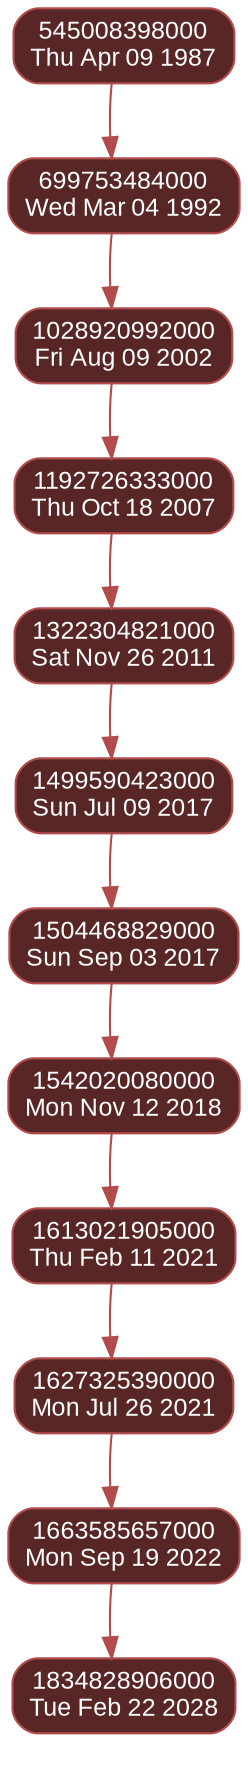 digraph timeline {
    node [fontname="Arial"; fontsize="12";];
    edge [fontname="Arial"; fontsize="12";];
    bgcolor="transparent";
    comment=" ";
    fontname="Arial";
    fontsize="12";
    label=" ";
    rankdir="TD";
    ranksep="0.5";
    tooltip=" ";
    1 [class="event td408927559ee23e3"; color="#B24C4CFF"; fillcolor="#592626FF"; fontcolor="#FFFFFFFF"; id="Z1987-04-09-0"; label=<545008398000<BR ALIGN="CENTER"/>Thu Apr 09 1987>; penwidth="1"; shape="box"; style="solid,rounded,filled"; tooltip="-23h -13m -18s seit Thu Apr 09 1987\n38y 77d her"; ts="544924800000";];
    2 [class="event td408927559ee23e3"; color="#B24C4CFF"; fillcolor="#592626FF"; fontcolor="#FFFFFFFF"; id="Z1992-03-04-0"; label=<699753484000<BR ALIGN="CENTER"/>Wed Mar 04 1992>; penwidth="1"; shape="box"; style="solid,rounded,filled"; tooltip="4y 330d 46m 42s seit Thu Apr 09 1987\n33y 111d her"; ts="699667200000";];
    3 [class="event td408927559ee23e3"; color="#B24C4CFF"; fillcolor="#592626FF"; fontcolor="#FFFFFFFF"; id="Z2002-08-09-0"; label=<1028920992000<BR ALIGN="CENTER"/>Fri Aug 09 2002>; penwidth="1"; shape="box"; style="solid,rounded,filled"; tooltip="15y 125d 46m 42s seit Thu Apr 09 1987\n22y 316d her"; ts="1028851200000";];
    4 [class="event td408927559ee23e3"; color="#B24C4CFF"; fillcolor="#592626FF"; fontcolor="#FFFFFFFF"; id="Z2007-10-18-0"; label=<1192726333000<BR ALIGN="CENTER"/>Thu Oct 18 2007>; penwidth="1"; shape="box"; style="solid,rounded,filled"; tooltip="20y 196d 46m 42s seit Thu Apr 09 1987\n17y 245d her"; ts="1192665600000";];
    5 [class="event td408927559ee23e3"; color="#B24C4CFF"; fillcolor="#592626FF"; fontcolor="#FFFFFFFF"; id="Z2011-11-26-0"; label=<1322304821000<BR ALIGN="CENTER"/>Sat Nov 26 2011>; penwidth="1"; shape="box"; style="solid,rounded,filled"; tooltip="24y 236d 46m 42s seit Thu Apr 09 1987\n13y 205d her"; ts="1322265600000";];
    6 [class="event td408927559ee23e3"; color="#B24C4CFF"; fillcolor="#592626FF"; fontcolor="#FFFFFFFF"; id="Z2017-07-09-0"; label=<1499590423000<BR ALIGN="CENTER"/>Sun Jul 09 2017>; penwidth="1"; shape="box"; style="solid,rounded,filled"; tooltip="30y 98d 46m 42s seit Thu Apr 09 1987\n7y 343d her"; ts="1499558400000";];
    7 [class="event td408927559ee23e3"; color="#B24C4CFF"; fillcolor="#592626FF"; fontcolor="#FFFFFFFF"; id="Z2017-09-03-0"; label=<1504468829000<BR ALIGN="CENTER"/>Sun Sep 03 2017>; penwidth="1"; shape="box"; style="solid,rounded,filled"; tooltip="30y 154d 46m 42s seit Thu Apr 09 1987\n7y 287d her"; ts="1504396800000";];
    8 [class="event td408927559ee23e3"; color="#B24C4CFF"; fillcolor="#592626FF"; fontcolor="#FFFFFFFF"; id="Z2018-11-12-0"; label=<1542020080000<BR ALIGN="CENTER"/>Mon Nov 12 2018>; penwidth="1"; shape="box"; style="solid,rounded,filled"; tooltip="31y 224d 46m 42s seit Thu Apr 09 1987\n6y 217d her"; ts="1541980800000";];
    9 [class="event td408927559ee23e3"; color="#B24C4CFF"; fillcolor="#592626FF"; fontcolor="#FFFFFFFF"; id="Z2021-02-11-0"; label=<1613021905000<BR ALIGN="CENTER"/>Thu Feb 11 2021>; penwidth="1"; shape="box"; style="solid,rounded,filled"; tooltip="33y 316d 46m 42s seit Thu Apr 09 1987\n4y 125d her"; ts="1613001600000";];
    10 [class="event td408927559ee23e3"; color="#B24C4CFF"; fillcolor="#592626FF"; fontcolor="#FFFFFFFF"; id="Z2021-07-26-0"; label=<1627325390000<BR ALIGN="CENTER"/>Mon Jul 26 2021>; penwidth="1"; shape="box"; style="solid,rounded,filled"; tooltip="34y 116d 46m 42s seit Thu Apr 09 1987\n3y 325d her"; ts="1627257600000";];
    11 [class="event td408927559ee23e3"; color="#B24C4CFF"; fillcolor="#592626FF"; fontcolor="#FFFFFFFF"; id="Z2022-09-19-0"; label=<1663585657000<BR ALIGN="CENTER"/>Mon Sep 19 2022>; penwidth="1"; shape="box"; style="solid,rounded,filled"; tooltip="35y 171d 46m 42s seit Thu Apr 09 1987\n2y 270d her"; ts="1663545600000";];
    12 [class="event td408927559ee23e3"; color="#B24C4CFF"; fillcolor="#592626FF"; fontcolor="#FFFFFFFF"; id="Z2028-02-22-0"; label=<1834828906000<BR ALIGN="CENTER"/>Tue Feb 22 2028>; penwidth="1"; shape="box"; style="solid,rounded,filled"; tooltip="40y 328d 46m 42s seit Thu Apr 09 1987\n-2y -252d her"; ts="1834790400000";];
    1 -> 2 [color="#B24C4CFF"; penwidth="1"; samehead="document"; sametail="document"; style="solid"; tooltip="4y 331d passed";];
    2 -> 3 [color="#B24C4CFF"; penwidth="1"; samehead="document"; sametail="document"; style="solid"; tooltip="10y 160d passed";];
    3 -> 4 [color="#B24C4CFF"; penwidth="1"; samehead="document"; sametail="document"; style="solid"; tooltip="5y 71d passed";];
    4 -> 5 [color="#B24C4CFF"; penwidth="1"; samehead="document"; sametail="document"; style="solid"; tooltip="4y 40d passed";];
    5 -> 6 [color="#B24C4CFF"; penwidth="1"; samehead="document"; sametail="document"; style="solid"; tooltip="5y 227d passed";];
    6 -> 7 [color="#B24C4CFF"; penwidth="1"; samehead="document"; sametail="document"; style="solid"; tooltip="56d passed";];
    7 -> 8 [color="#B24C4CFF"; penwidth="1"; samehead="document"; sametail="document"; style="solid"; tooltip="1y 70d passed";];
    8 -> 9 [color="#B24C4CFF"; penwidth="1"; samehead="document"; sametail="document"; style="solid"; tooltip="2y 92d passed";];
    9 -> 10 [color="#B24C4CFF"; penwidth="1"; samehead="document"; sametail="document"; style="solid"; tooltip="165d passed";];
    10 -> 11 [color="#B24C4CFF"; penwidth="1"; samehead="document"; sametail="document"; style="solid"; tooltip="1y 55d passed";];
    11 -> 12 [color="#B24C4CFF"; penwidth="1"; samehead="document"; sametail="document"; style="solid"; tooltip="5y 157d passed";];
    1 -> 2 [style="invis";];
    2 -> 3 [style="invis";];
    3 -> 4 [style="invis";];
    4 -> 5 [style="invis";];
    5 -> 6 [style="invis";];
    6 -> 7 [style="invis";];
    7 -> 8 [style="invis";];
    8 -> 9 [style="invis";];
    9 -> 10 [style="invis";];
    10 -> 11 [style="invis";];
    11 -> 12 [style="invis";];
}